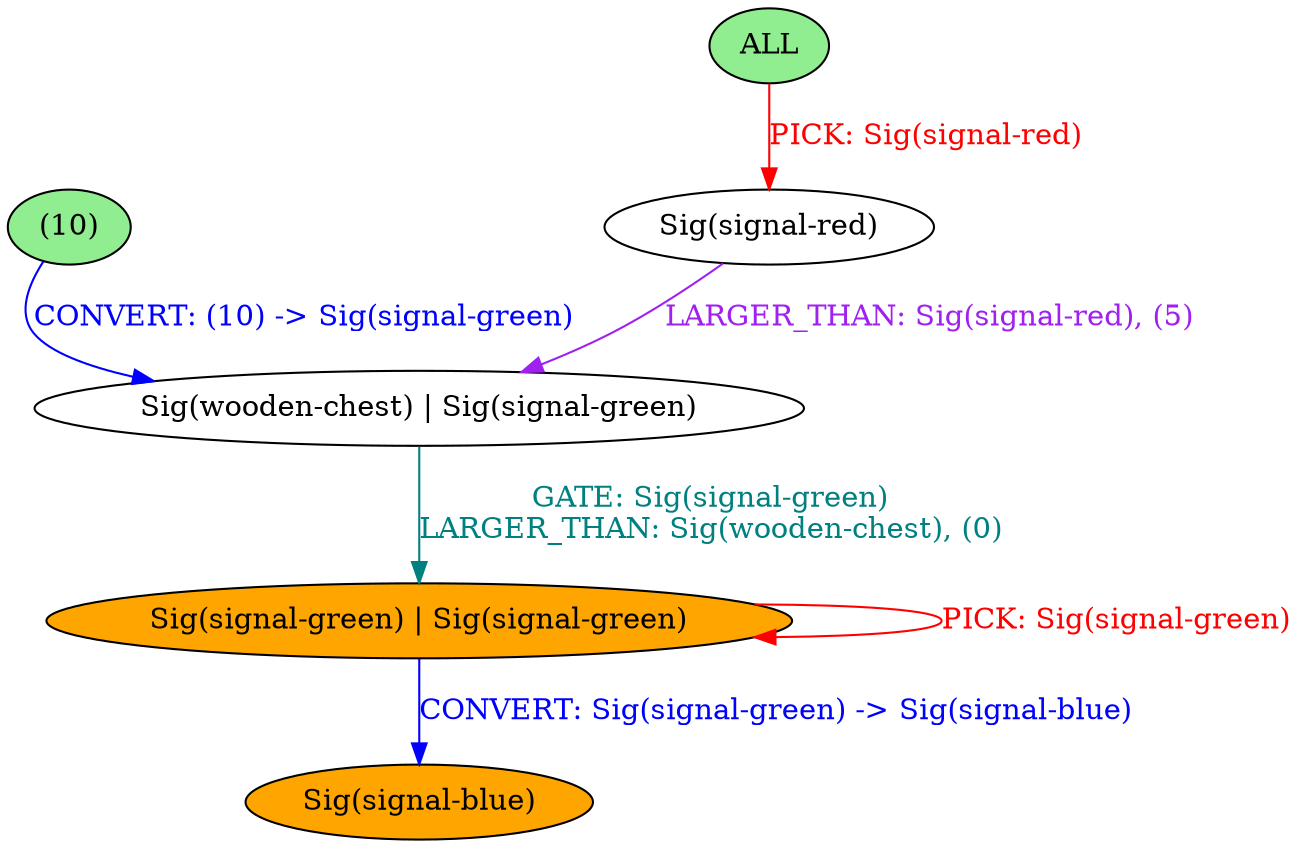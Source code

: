 strict digraph {
	nodesep=1
	4	[style=filled fillcolor=white label="Sig(signal-red)"]
	7	[style=filled fillcolor=white label="Sig(wooden-chest) | Sig(signal-green)"]
	6	[style=filled fillcolor=lightgreen label="(10)"]
	1	[style=filled fillcolor=orange label="Sig(signal-green) | Sig(signal-green)"]
	0	[style=filled fillcolor=lightgreen label="ALL"]
	8	[style=filled fillcolor=orange label="Sig(signal-blue)"]
	4 -> 7	[label="LARGER_THAN: Sig(signal-red), (5)" color=purple fontcolor=purple]
	7 -> 1	[label="GATE: Sig(signal-green)
LARGER_THAN: Sig(wooden-chest), (0)" color=teal fontcolor=teal]
	6 -> 7	[label="CONVERT: (10) -> Sig(signal-green)" color=blue fontcolor=blue]
	1 -> 1	[label="PICK: Sig(signal-green)" color=red fontcolor=red]
	1 -> 8	[label="CONVERT: Sig(signal-green) -> Sig(signal-blue)" color=blue fontcolor=blue]
	0 -> 4	[label="PICK: Sig(signal-red)" color=red fontcolor=red]
}

